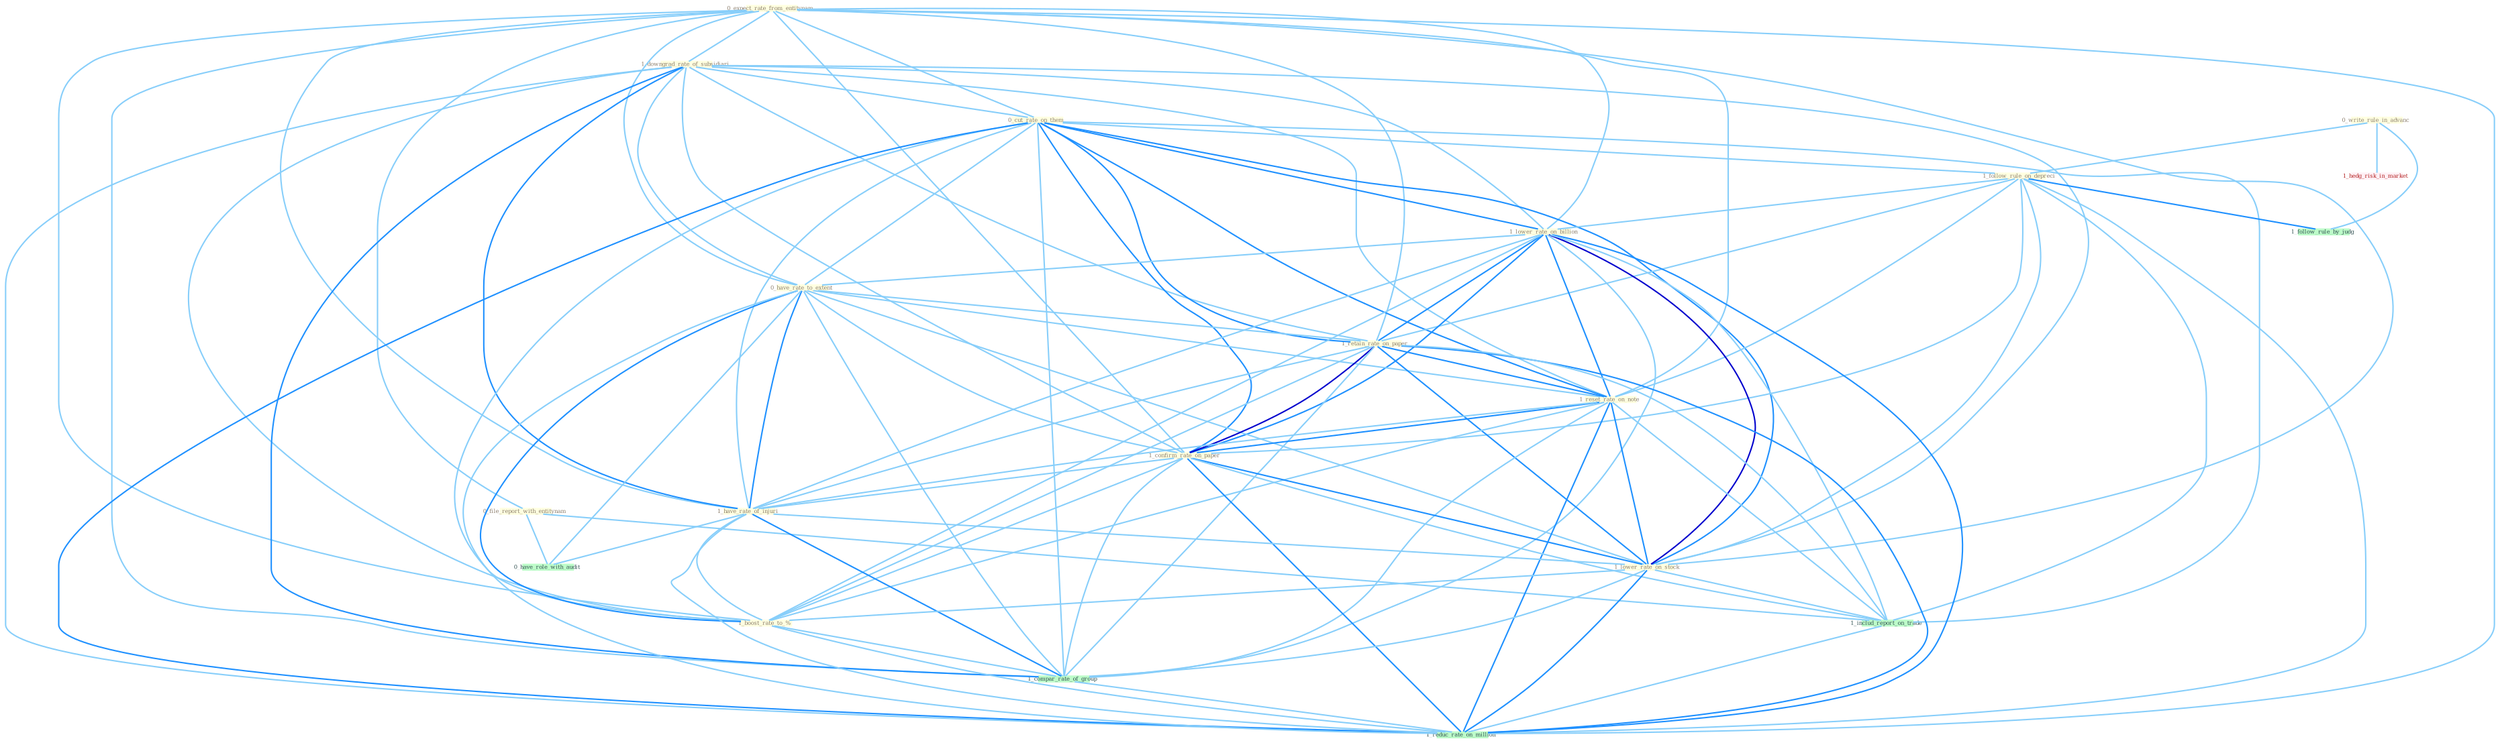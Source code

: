 Graph G{ 
    node
    [shape=polygon,style=filled,width=.5,height=.06,color="#BDFCC9",fixedsize=true,fontsize=4,
    fontcolor="#2f4f4f"];
    {node
    [color="#ffffe0", fontcolor="#8b7d6b"] "0_expect_rate_from_entitynam " "1_downgrad_rate_of_subsidiari " "0_cut_rate_on_them " "0_write_rule_in_advanc " "1_follow_rule_on_depreci " "1_lower_rate_on_billion " "0_file_report_with_entitynam " "0_have_rate_to_extent " "1_retain_rate_on_paper " "1_reset_rate_on_note " "1_confirm_rate_on_paper " "1_have_rate_of_injuri " "1_lower_rate_on_stock " "1_boost_rate_to_% "}
{node [color="#fff0f5", fontcolor="#b22222"] "1_hedg_risk_in_market "}
edge [color="#B0E2FF"];

	"0_expect_rate_from_entitynam " -- "1_downgrad_rate_of_subsidiari " [w="1", color="#87cefa" ];
	"0_expect_rate_from_entitynam " -- "0_cut_rate_on_them " [w="1", color="#87cefa" ];
	"0_expect_rate_from_entitynam " -- "1_lower_rate_on_billion " [w="1", color="#87cefa" ];
	"0_expect_rate_from_entitynam " -- "0_file_report_with_entitynam " [w="1", color="#87cefa" ];
	"0_expect_rate_from_entitynam " -- "0_have_rate_to_extent " [w="1", color="#87cefa" ];
	"0_expect_rate_from_entitynam " -- "1_retain_rate_on_paper " [w="1", color="#87cefa" ];
	"0_expect_rate_from_entitynam " -- "1_reset_rate_on_note " [w="1", color="#87cefa" ];
	"0_expect_rate_from_entitynam " -- "1_confirm_rate_on_paper " [w="1", color="#87cefa" ];
	"0_expect_rate_from_entitynam " -- "1_have_rate_of_injuri " [w="1", color="#87cefa" ];
	"0_expect_rate_from_entitynam " -- "1_lower_rate_on_stock " [w="1", color="#87cefa" ];
	"0_expect_rate_from_entitynam " -- "1_boost_rate_to_% " [w="1", color="#87cefa" ];
	"0_expect_rate_from_entitynam " -- "1_compar_rate_of_group " [w="1", color="#87cefa" ];
	"0_expect_rate_from_entitynam " -- "1_reduc_rate_on_million " [w="1", color="#87cefa" ];
	"1_downgrad_rate_of_subsidiari " -- "0_cut_rate_on_them " [w="1", color="#87cefa" ];
	"1_downgrad_rate_of_subsidiari " -- "1_lower_rate_on_billion " [w="1", color="#87cefa" ];
	"1_downgrad_rate_of_subsidiari " -- "0_have_rate_to_extent " [w="1", color="#87cefa" ];
	"1_downgrad_rate_of_subsidiari " -- "1_retain_rate_on_paper " [w="1", color="#87cefa" ];
	"1_downgrad_rate_of_subsidiari " -- "1_reset_rate_on_note " [w="1", color="#87cefa" ];
	"1_downgrad_rate_of_subsidiari " -- "1_confirm_rate_on_paper " [w="1", color="#87cefa" ];
	"1_downgrad_rate_of_subsidiari " -- "1_have_rate_of_injuri " [w="2", color="#1e90ff" , len=0.8];
	"1_downgrad_rate_of_subsidiari " -- "1_lower_rate_on_stock " [w="1", color="#87cefa" ];
	"1_downgrad_rate_of_subsidiari " -- "1_boost_rate_to_% " [w="1", color="#87cefa" ];
	"1_downgrad_rate_of_subsidiari " -- "1_compar_rate_of_group " [w="2", color="#1e90ff" , len=0.8];
	"1_downgrad_rate_of_subsidiari " -- "1_reduc_rate_on_million " [w="1", color="#87cefa" ];
	"0_cut_rate_on_them " -- "1_follow_rule_on_depreci " [w="1", color="#87cefa" ];
	"0_cut_rate_on_them " -- "1_lower_rate_on_billion " [w="2", color="#1e90ff" , len=0.8];
	"0_cut_rate_on_them " -- "0_have_rate_to_extent " [w="1", color="#87cefa" ];
	"0_cut_rate_on_them " -- "1_retain_rate_on_paper " [w="2", color="#1e90ff" , len=0.8];
	"0_cut_rate_on_them " -- "1_reset_rate_on_note " [w="2", color="#1e90ff" , len=0.8];
	"0_cut_rate_on_them " -- "1_confirm_rate_on_paper " [w="2", color="#1e90ff" , len=0.8];
	"0_cut_rate_on_them " -- "1_have_rate_of_injuri " [w="1", color="#87cefa" ];
	"0_cut_rate_on_them " -- "1_lower_rate_on_stock " [w="2", color="#1e90ff" , len=0.8];
	"0_cut_rate_on_them " -- "1_boost_rate_to_% " [w="1", color="#87cefa" ];
	"0_cut_rate_on_them " -- "1_includ_report_on_trade " [w="1", color="#87cefa" ];
	"0_cut_rate_on_them " -- "1_compar_rate_of_group " [w="1", color="#87cefa" ];
	"0_cut_rate_on_them " -- "1_reduc_rate_on_million " [w="2", color="#1e90ff" , len=0.8];
	"0_write_rule_in_advanc " -- "1_follow_rule_on_depreci " [w="1", color="#87cefa" ];
	"0_write_rule_in_advanc " -- "1_follow_rule_by_judg " [w="1", color="#87cefa" ];
	"0_write_rule_in_advanc " -- "1_hedg_risk_in_market " [w="1", color="#87cefa" ];
	"1_follow_rule_on_depreci " -- "1_lower_rate_on_billion " [w="1", color="#87cefa" ];
	"1_follow_rule_on_depreci " -- "1_retain_rate_on_paper " [w="1", color="#87cefa" ];
	"1_follow_rule_on_depreci " -- "1_reset_rate_on_note " [w="1", color="#87cefa" ];
	"1_follow_rule_on_depreci " -- "1_confirm_rate_on_paper " [w="1", color="#87cefa" ];
	"1_follow_rule_on_depreci " -- "1_lower_rate_on_stock " [w="1", color="#87cefa" ];
	"1_follow_rule_on_depreci " -- "1_includ_report_on_trade " [w="1", color="#87cefa" ];
	"1_follow_rule_on_depreci " -- "1_follow_rule_by_judg " [w="2", color="#1e90ff" , len=0.8];
	"1_follow_rule_on_depreci " -- "1_reduc_rate_on_million " [w="1", color="#87cefa" ];
	"1_lower_rate_on_billion " -- "0_have_rate_to_extent " [w="1", color="#87cefa" ];
	"1_lower_rate_on_billion " -- "1_retain_rate_on_paper " [w="2", color="#1e90ff" , len=0.8];
	"1_lower_rate_on_billion " -- "1_reset_rate_on_note " [w="2", color="#1e90ff" , len=0.8];
	"1_lower_rate_on_billion " -- "1_confirm_rate_on_paper " [w="2", color="#1e90ff" , len=0.8];
	"1_lower_rate_on_billion " -- "1_have_rate_of_injuri " [w="1", color="#87cefa" ];
	"1_lower_rate_on_billion " -- "1_lower_rate_on_stock " [w="3", color="#0000cd" , len=0.6];
	"1_lower_rate_on_billion " -- "1_boost_rate_to_% " [w="1", color="#87cefa" ];
	"1_lower_rate_on_billion " -- "1_includ_report_on_trade " [w="1", color="#87cefa" ];
	"1_lower_rate_on_billion " -- "1_compar_rate_of_group " [w="1", color="#87cefa" ];
	"1_lower_rate_on_billion " -- "1_reduc_rate_on_million " [w="2", color="#1e90ff" , len=0.8];
	"0_file_report_with_entitynam " -- "1_includ_report_on_trade " [w="1", color="#87cefa" ];
	"0_file_report_with_entitynam " -- "0_have_role_with_audit " [w="1", color="#87cefa" ];
	"0_have_rate_to_extent " -- "1_retain_rate_on_paper " [w="1", color="#87cefa" ];
	"0_have_rate_to_extent " -- "1_reset_rate_on_note " [w="1", color="#87cefa" ];
	"0_have_rate_to_extent " -- "1_confirm_rate_on_paper " [w="1", color="#87cefa" ];
	"0_have_rate_to_extent " -- "1_have_rate_of_injuri " [w="2", color="#1e90ff" , len=0.8];
	"0_have_rate_to_extent " -- "1_lower_rate_on_stock " [w="1", color="#87cefa" ];
	"0_have_rate_to_extent " -- "1_boost_rate_to_% " [w="2", color="#1e90ff" , len=0.8];
	"0_have_rate_to_extent " -- "1_compar_rate_of_group " [w="1", color="#87cefa" ];
	"0_have_rate_to_extent " -- "1_reduc_rate_on_million " [w="1", color="#87cefa" ];
	"0_have_rate_to_extent " -- "0_have_role_with_audit " [w="1", color="#87cefa" ];
	"1_retain_rate_on_paper " -- "1_reset_rate_on_note " [w="2", color="#1e90ff" , len=0.8];
	"1_retain_rate_on_paper " -- "1_confirm_rate_on_paper " [w="3", color="#0000cd" , len=0.6];
	"1_retain_rate_on_paper " -- "1_have_rate_of_injuri " [w="1", color="#87cefa" ];
	"1_retain_rate_on_paper " -- "1_lower_rate_on_stock " [w="2", color="#1e90ff" , len=0.8];
	"1_retain_rate_on_paper " -- "1_boost_rate_to_% " [w="1", color="#87cefa" ];
	"1_retain_rate_on_paper " -- "1_includ_report_on_trade " [w="1", color="#87cefa" ];
	"1_retain_rate_on_paper " -- "1_compar_rate_of_group " [w="1", color="#87cefa" ];
	"1_retain_rate_on_paper " -- "1_reduc_rate_on_million " [w="2", color="#1e90ff" , len=0.8];
	"1_reset_rate_on_note " -- "1_confirm_rate_on_paper " [w="2", color="#1e90ff" , len=0.8];
	"1_reset_rate_on_note " -- "1_have_rate_of_injuri " [w="1", color="#87cefa" ];
	"1_reset_rate_on_note " -- "1_lower_rate_on_stock " [w="2", color="#1e90ff" , len=0.8];
	"1_reset_rate_on_note " -- "1_boost_rate_to_% " [w="1", color="#87cefa" ];
	"1_reset_rate_on_note " -- "1_includ_report_on_trade " [w="1", color="#87cefa" ];
	"1_reset_rate_on_note " -- "1_compar_rate_of_group " [w="1", color="#87cefa" ];
	"1_reset_rate_on_note " -- "1_reduc_rate_on_million " [w="2", color="#1e90ff" , len=0.8];
	"1_confirm_rate_on_paper " -- "1_have_rate_of_injuri " [w="1", color="#87cefa" ];
	"1_confirm_rate_on_paper " -- "1_lower_rate_on_stock " [w="2", color="#1e90ff" , len=0.8];
	"1_confirm_rate_on_paper " -- "1_boost_rate_to_% " [w="1", color="#87cefa" ];
	"1_confirm_rate_on_paper " -- "1_includ_report_on_trade " [w="1", color="#87cefa" ];
	"1_confirm_rate_on_paper " -- "1_compar_rate_of_group " [w="1", color="#87cefa" ];
	"1_confirm_rate_on_paper " -- "1_reduc_rate_on_million " [w="2", color="#1e90ff" , len=0.8];
	"1_have_rate_of_injuri " -- "1_lower_rate_on_stock " [w="1", color="#87cefa" ];
	"1_have_rate_of_injuri " -- "1_boost_rate_to_% " [w="1", color="#87cefa" ];
	"1_have_rate_of_injuri " -- "1_compar_rate_of_group " [w="2", color="#1e90ff" , len=0.8];
	"1_have_rate_of_injuri " -- "1_reduc_rate_on_million " [w="1", color="#87cefa" ];
	"1_have_rate_of_injuri " -- "0_have_role_with_audit " [w="1", color="#87cefa" ];
	"1_lower_rate_on_stock " -- "1_boost_rate_to_% " [w="1", color="#87cefa" ];
	"1_lower_rate_on_stock " -- "1_includ_report_on_trade " [w="1", color="#87cefa" ];
	"1_lower_rate_on_stock " -- "1_compar_rate_of_group " [w="1", color="#87cefa" ];
	"1_lower_rate_on_stock " -- "1_reduc_rate_on_million " [w="2", color="#1e90ff" , len=0.8];
	"1_boost_rate_to_% " -- "1_compar_rate_of_group " [w="1", color="#87cefa" ];
	"1_boost_rate_to_% " -- "1_reduc_rate_on_million " [w="1", color="#87cefa" ];
	"1_includ_report_on_trade " -- "1_reduc_rate_on_million " [w="1", color="#87cefa" ];
	"1_compar_rate_of_group " -- "1_reduc_rate_on_million " [w="1", color="#87cefa" ];
}